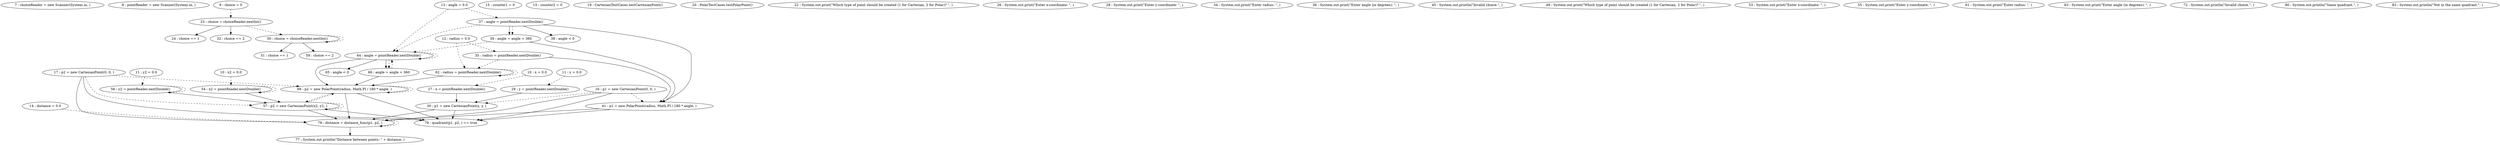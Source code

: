 digraph G {
"7 : choiceReader = new Scanner(System.in, )"
"8 : pointReader = new Scanner(System.in, )"
"9 : choice = 0"
"9 : choice = 0" -> "23 : choice = choiceReader.nextInt()" [style=dashed]
"10 : x = 0.0"
"10 : x = 0.0" -> "27 : x = pointReader.nextDouble()" [style=dashed]
"10 : x2 = 0.0"
"10 : x2 = 0.0" -> "54 : x2 = pointReader.nextDouble()" [style=dashed]
"11 : y = 0.0"
"11 : y = 0.0" -> "29 : y = pointReader.nextDouble()" [style=dashed]
"11 : y2 = 0.0"
"11 : y2 = 0.0" -> "56 : y2 = pointReader.nextDouble()" [style=dashed]
"12 : radius = 0.0"
"12 : radius = 0.0" -> "62 : radius = pointReader.nextDouble()" [style=dashed]
"12 : radius = 0.0" -> "35 : radius = pointReader.nextDouble()" [style=dashed]
"13 : angle = 0.0"
"13 : angle = 0.0" -> "37 : angle = pointReader.nextDouble()" [style=dashed]
"13 : angle = 0.0" -> "64 : angle = pointReader.nextDouble()" [style=dashed]
"14 : distance = 0.0"
"14 : distance = 0.0" -> "76 : distance = distance_func(p1, p2, )" [style=dashed]
"15 : counter1 = 0"
"15 : counter2 = 0"
"16 : p1 = new CartesianPoint(0, 0, )"
"16 : p1 = new CartesianPoint(0, 0, )" -> "79 : quadrant(p1, p2, ) == true"
"16 : p1 = new CartesianPoint(0, 0, )" -> "76 : distance = distance_func(p1, p2, )"
"16 : p1 = new CartesianPoint(0, 0, )" -> "30 : p1 = new CartesianPoint(x, y, )" [style=dashed]
"16 : p1 = new CartesianPoint(0, 0, )" -> "41 : p1 = new PolarPoint(radius, Math.PI / 180 * angle, )" [style=dashed]
"17 : p2 = new CartesianPoint(0, 0, )"
"17 : p2 = new CartesianPoint(0, 0, )" -> "79 : quadrant(p1, p2, ) == true"
"17 : p2 = new CartesianPoint(0, 0, )" -> "76 : distance = distance_func(p1, p2, )"
"17 : p2 = new CartesianPoint(0, 0, )" -> "68 : p2 = new PolarPoint(radius, Math.PI / 180 * angle, )" [style=dashed]
"17 : p2 = new CartesianPoint(0, 0, )" -> "57 : p2 = new CartesianPoint(x2, y2, )" [style=dashed]
"19 : CartesianTestCases.testCartesianPoint()"
"20 : PolarTestCases.testPolarPoint()"
"22 : System.out.print(\"Which type of point should be created (1 for Cartesian, 2 for Polar)? \", )"
"23 : choice = choiceReader.nextInt()"
"23 : choice = choiceReader.nextInt()" -> "24 : choice == 1"
"23 : choice = choiceReader.nextInt()" -> "32 : choice == 2"
"23 : choice = choiceReader.nextInt()" -> "50 : choice = choiceReader.nextInt()" [style=dashed]
"24 : choice == 1"
"26 : System.out.print(\"Enter x-coordinate: \", )"
"27 : x = pointReader.nextDouble()"
"27 : x = pointReader.nextDouble()" -> "30 : p1 = new CartesianPoint(x, y, )"
"28 : System.out.print(\"Enter y-coordinate: \", )"
"29 : y = pointReader.nextDouble()"
"29 : y = pointReader.nextDouble()" -> "30 : p1 = new CartesianPoint(x, y, )"
"30 : p1 = new CartesianPoint(x, y, )"
"30 : p1 = new CartesianPoint(x, y, )" -> "79 : quadrant(p1, p2, ) == true"
"30 : p1 = new CartesianPoint(x, y, )" -> "76 : distance = distance_func(p1, p2, )"
"32 : choice == 2"
"34 : System.out.print(\"Enter radius: \", )"
"35 : radius = pointReader.nextDouble()"
"35 : radius = pointReader.nextDouble()" -> "41 : p1 = new PolarPoint(radius, Math.PI / 180 * angle, )"
"35 : radius = pointReader.nextDouble()" -> "62 : radius = pointReader.nextDouble()" [style=dashed]
"36 : System.out.print(\"Enter angle (in degrees): \", )"
"37 : angle = pointReader.nextDouble()"
"37 : angle = pointReader.nextDouble()" -> "39 : angle = angle + 360"
"37 : angle = pointReader.nextDouble()" -> "41 : p1 = new PolarPoint(radius, Math.PI / 180 * angle, )"
"37 : angle = pointReader.nextDouble()" -> "38 : angle < 0"
"37 : angle = pointReader.nextDouble()" -> "39 : angle = angle + 360" [style=dashed]
"37 : angle = pointReader.nextDouble()" -> "64 : angle = pointReader.nextDouble()" [style=dashed]
"38 : angle < 0"
"39 : angle = angle + 360"
"39 : angle = angle + 360" -> "41 : p1 = new PolarPoint(radius, Math.PI / 180 * angle, )"
"39 : angle = angle + 360" -> "64 : angle = pointReader.nextDouble()" [style=dashed]
"41 : p1 = new PolarPoint(radius, Math.PI / 180 * angle, )"
"41 : p1 = new PolarPoint(radius, Math.PI / 180 * angle, )" -> "79 : quadrant(p1, p2, ) == true"
"41 : p1 = new PolarPoint(radius, Math.PI / 180 * angle, )" -> "76 : distance = distance_func(p1, p2, )"
"45 : System.out.println(\"Invalid choice.\", )"
"49 : System.out.print(\"Which type of point should be created (1 for Cartesian, 2 for Polar)? \", )"
"50 : choice = choiceReader.nextInt()"
"50 : choice = choiceReader.nextInt()" -> "51 : choice == 1"
"50 : choice = choiceReader.nextInt()" -> "59 : choice == 2"
"50 : choice = choiceReader.nextInt()" -> "50 : choice = choiceReader.nextInt()" [style=dashed]
"51 : choice == 1"
"53 : System.out.print(\"Enter x-coordinate: \", )"
"54 : x2 = pointReader.nextDouble()"
"54 : x2 = pointReader.nextDouble()" -> "57 : p2 = new CartesianPoint(x2, y2, )"
"54 : x2 = pointReader.nextDouble()" -> "54 : x2 = pointReader.nextDouble()" [style=dashed]
"55 : System.out.print(\"Enter y-coordinate: \", )"
"56 : y2 = pointReader.nextDouble()"
"56 : y2 = pointReader.nextDouble()" -> "57 : p2 = new CartesianPoint(x2, y2, )"
"56 : y2 = pointReader.nextDouble()" -> "56 : y2 = pointReader.nextDouble()" [style=dashed]
"57 : p2 = new CartesianPoint(x2, y2, )"
"57 : p2 = new CartesianPoint(x2, y2, )" -> "79 : quadrant(p1, p2, ) == true"
"57 : p2 = new CartesianPoint(x2, y2, )" -> "76 : distance = distance_func(p1, p2, )"
"57 : p2 = new CartesianPoint(x2, y2, )" -> "68 : p2 = new PolarPoint(radius, Math.PI / 180 * angle, )" [style=dashed]
"57 : p2 = new CartesianPoint(x2, y2, )" -> "57 : p2 = new CartesianPoint(x2, y2, )" [style=dashed]
"59 : choice == 2"
"61 : System.out.print(\"Enter radius: \", )"
"62 : radius = pointReader.nextDouble()"
"62 : radius = pointReader.nextDouble()" -> "68 : p2 = new PolarPoint(radius, Math.PI / 180 * angle, )"
"62 : radius = pointReader.nextDouble()" -> "62 : radius = pointReader.nextDouble()" [style=dashed]
"63 : System.out.print(\"Enter angle (in degrees): \", )"
"64 : angle = pointReader.nextDouble()"
"64 : angle = pointReader.nextDouble()" -> "68 : p2 = new PolarPoint(radius, Math.PI / 180 * angle, )"
"64 : angle = pointReader.nextDouble()" -> "65 : angle < 0"
"64 : angle = pointReader.nextDouble()" -> "66 : angle = angle + 360"
"64 : angle = pointReader.nextDouble()" -> "64 : angle = pointReader.nextDouble()" [style=dashed]
"64 : angle = pointReader.nextDouble()" -> "66 : angle = angle + 360" [style=dashed]
"65 : angle < 0"
"66 : angle = angle + 360"
"66 : angle = angle + 360" -> "68 : p2 = new PolarPoint(radius, Math.PI / 180 * angle, )"
"66 : angle = angle + 360" -> "64 : angle = pointReader.nextDouble()" [style=dashed]
"68 : p2 = new PolarPoint(radius, Math.PI / 180 * angle, )"
"68 : p2 = new PolarPoint(radius, Math.PI / 180 * angle, )" -> "79 : quadrant(p1, p2, ) == true"
"68 : p2 = new PolarPoint(radius, Math.PI / 180 * angle, )" -> "76 : distance = distance_func(p1, p2, )"
"68 : p2 = new PolarPoint(radius, Math.PI / 180 * angle, )" -> "68 : p2 = new PolarPoint(radius, Math.PI / 180 * angle, )" [style=dashed]
"68 : p2 = new PolarPoint(radius, Math.PI / 180 * angle, )" -> "57 : p2 = new CartesianPoint(x2, y2, )" [style=dashed]
"72 : System.out.println(\"Invalid choice.\", )"
"76 : distance = distance_func(p1, p2, )"
"76 : distance = distance_func(p1, p2, )" -> "77 : System.out.println(\"Distance between points: \" + distance, )"
"76 : distance = distance_func(p1, p2, )" -> "76 : distance = distance_func(p1, p2, )" [style=dashed]
"77 : System.out.println(\"Distance between points: \" + distance, )"
"79 : quadrant(p1, p2, ) == true"
"80 : System.out.println(\"Same quadrant.\", )"
"83 : System.out.println(\"Not in the same quadrant.\", )"
}